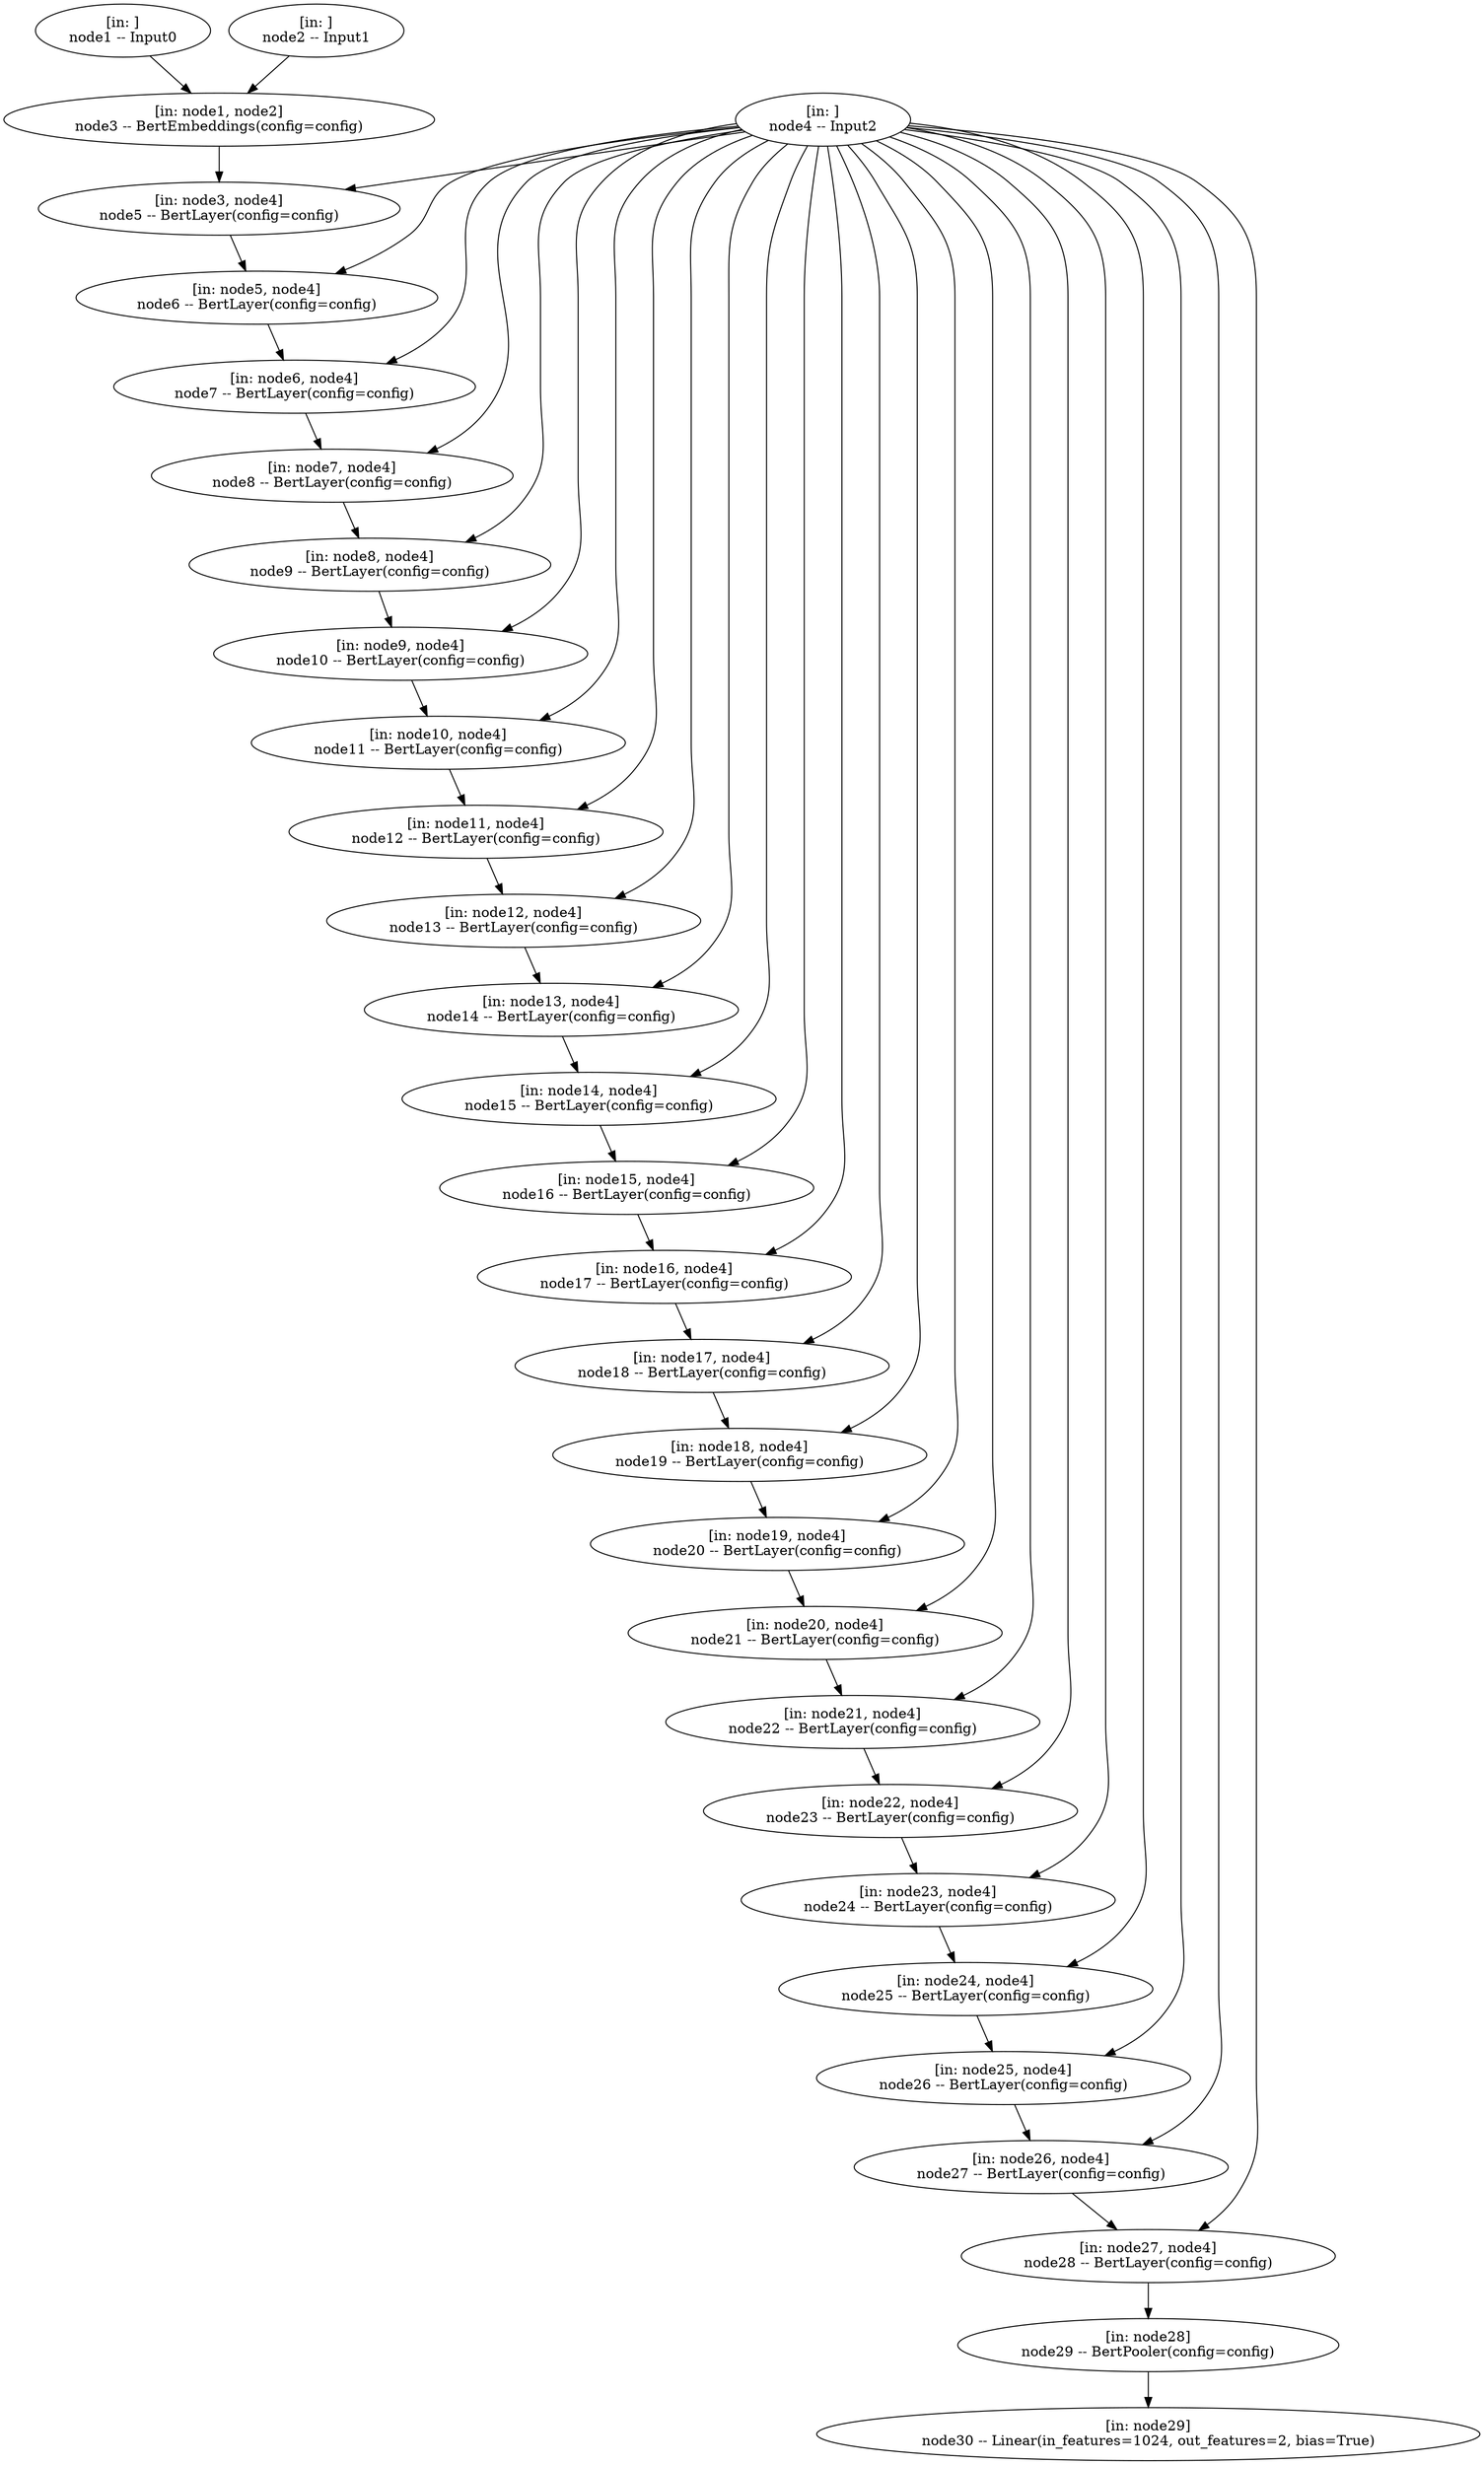 digraph {
	node1 [label="[in: ]
node1 -- Input0"]
	node3 [label="[in: node1, node2]
node3 -- BertEmbeddings(config=config)"]
	node2 [label="[in: ]
node2 -- Input1"]
	node5 [label="[in: node3, node4]
node5 -- BertLayer(config=config)"]
	node4 [label="[in: ]
node4 -- Input2"]
	node6 [label="[in: node5, node4]
node6 -- BertLayer(config=config)"]
	node7 [label="[in: node6, node4]
node7 -- BertLayer(config=config)"]
	node8 [label="[in: node7, node4]
node8 -- BertLayer(config=config)"]
	node9 [label="[in: node8, node4]
node9 -- BertLayer(config=config)"]
	node10 [label="[in: node9, node4]
node10 -- BertLayer(config=config)"]
	node11 [label="[in: node10, node4]
node11 -- BertLayer(config=config)"]
	node12 [label="[in: node11, node4]
node12 -- BertLayer(config=config)"]
	node13 [label="[in: node12, node4]
node13 -- BertLayer(config=config)"]
	node14 [label="[in: node13, node4]
node14 -- BertLayer(config=config)"]
	node15 [label="[in: node14, node4]
node15 -- BertLayer(config=config)"]
	node16 [label="[in: node15, node4]
node16 -- BertLayer(config=config)"]
	node17 [label="[in: node16, node4]
node17 -- BertLayer(config=config)"]
	node18 [label="[in: node17, node4]
node18 -- BertLayer(config=config)"]
	node19 [label="[in: node18, node4]
node19 -- BertLayer(config=config)"]
	node20 [label="[in: node19, node4]
node20 -- BertLayer(config=config)"]
	node21 [label="[in: node20, node4]
node21 -- BertLayer(config=config)"]
	node22 [label="[in: node21, node4]
node22 -- BertLayer(config=config)"]
	node23 [label="[in: node22, node4]
node23 -- BertLayer(config=config)"]
	node24 [label="[in: node23, node4]
node24 -- BertLayer(config=config)"]
	node25 [label="[in: node24, node4]
node25 -- BertLayer(config=config)"]
	node26 [label="[in: node25, node4]
node26 -- BertLayer(config=config)"]
	node27 [label="[in: node26, node4]
node27 -- BertLayer(config=config)"]
	node28 [label="[in: node27, node4]
node28 -- BertLayer(config=config)"]
	node29 [label="[in: node28]
node29 -- BertPooler(config=config)"]
	node30 [label="[in: node29]
node30 -- Linear(in_features=1024, out_features=2, bias=True)"]
	node1 -> node3
	node2 -> node3
	node3 -> node5
	node4 -> node5
	node5 -> node6
	node4 -> node6
	node6 -> node7
	node4 -> node7
	node7 -> node8
	node4 -> node8
	node8 -> node9
	node4 -> node9
	node9 -> node10
	node4 -> node10
	node10 -> node11
	node4 -> node11
	node11 -> node12
	node4 -> node12
	node12 -> node13
	node4 -> node13
	node13 -> node14
	node4 -> node14
	node14 -> node15
	node4 -> node15
	node15 -> node16
	node4 -> node16
	node16 -> node17
	node4 -> node17
	node17 -> node18
	node4 -> node18
	node18 -> node19
	node4 -> node19
	node19 -> node20
	node4 -> node20
	node20 -> node21
	node4 -> node21
	node21 -> node22
	node4 -> node22
	node22 -> node23
	node4 -> node23
	node23 -> node24
	node4 -> node24
	node24 -> node25
	node4 -> node25
	node25 -> node26
	node4 -> node26
	node26 -> node27
	node4 -> node27
	node27 -> node28
	node4 -> node28
	node28 -> node29
	node29 -> node30
}
